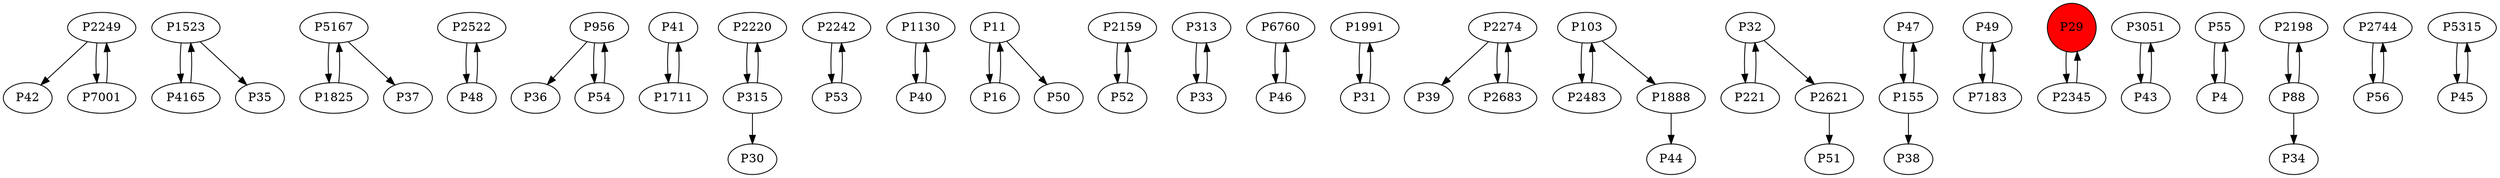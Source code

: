 digraph {
	P2249 -> P42
	P1523 -> P4165
	P5167 -> P1825
	P2522 -> P48
	P956 -> P36
	P41 -> P1711
	P48 -> P2522
	P2220 -> P315
	P2242 -> P53
	P1130 -> P40
	P956 -> P54
	P11 -> P16
	P2159 -> P52
	P313 -> P33
	P2249 -> P7001
	P6760 -> P46
	P1991 -> P31
	P2274 -> P39
	P103 -> P2483
	P32 -> P221
	P52 -> P2159
	P47 -> P155
	P49 -> P7183
	P29 -> P2345
	P4165 -> P1523
	P33 -> P313
	P155 -> P47
	P7001 -> P2249
	P2274 -> P2683
	P2483 -> P103
	P2621 -> P51
	P3051 -> P43
	P155 -> P38
	P2683 -> P2274
	P55 -> P4
	P16 -> P11
	P2198 -> P88
	P1523 -> P35
	P88 -> P34
	P103 -> P1888
	P2744 -> P56
	P4 -> P55
	P31 -> P1991
	P5315 -> P45
	P32 -> P2621
	P7183 -> P49
	P1825 -> P5167
	P45 -> P5315
	P315 -> P30
	P46 -> P6760
	P2345 -> P29
	P11 -> P50
	P315 -> P2220
	P88 -> P2198
	P53 -> P2242
	P40 -> P1130
	P54 -> P956
	P56 -> P2744
	P5167 -> P37
	P1888 -> P44
	P221 -> P32
	P1711 -> P41
	P43 -> P3051
	P29 [shape=circle]
	P29 [style=filled]
	P29 [fillcolor=red]
}